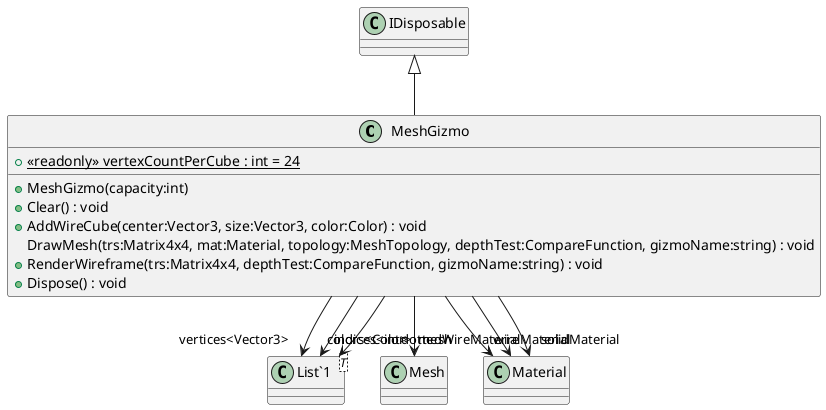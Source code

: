 @startuml
class MeshGizmo {
    + {static} <<readonly>> vertexCountPerCube : int = 24
    + MeshGizmo(capacity:int)
    + Clear() : void
    + AddWireCube(center:Vector3, size:Vector3, color:Color) : void
    DrawMesh(trs:Matrix4x4, mat:Material, topology:MeshTopology, depthTest:CompareFunction, gizmoName:string) : void
    + RenderWireframe(trs:Matrix4x4, depthTest:CompareFunction, gizmoName:string) : void
    + Dispose() : void
}
class "List`1"<T> {
}
IDisposable <|-- MeshGizmo
MeshGizmo --> "mesh" Mesh
MeshGizmo --> "vertices<Vector3>" "List`1"
MeshGizmo --> "indices<int>" "List`1"
MeshGizmo --> "colors<Color>" "List`1"
MeshGizmo --> "wireMaterial" Material
MeshGizmo --> "dottedWireMaterial" Material
MeshGizmo --> "solidMaterial" Material
@enduml
